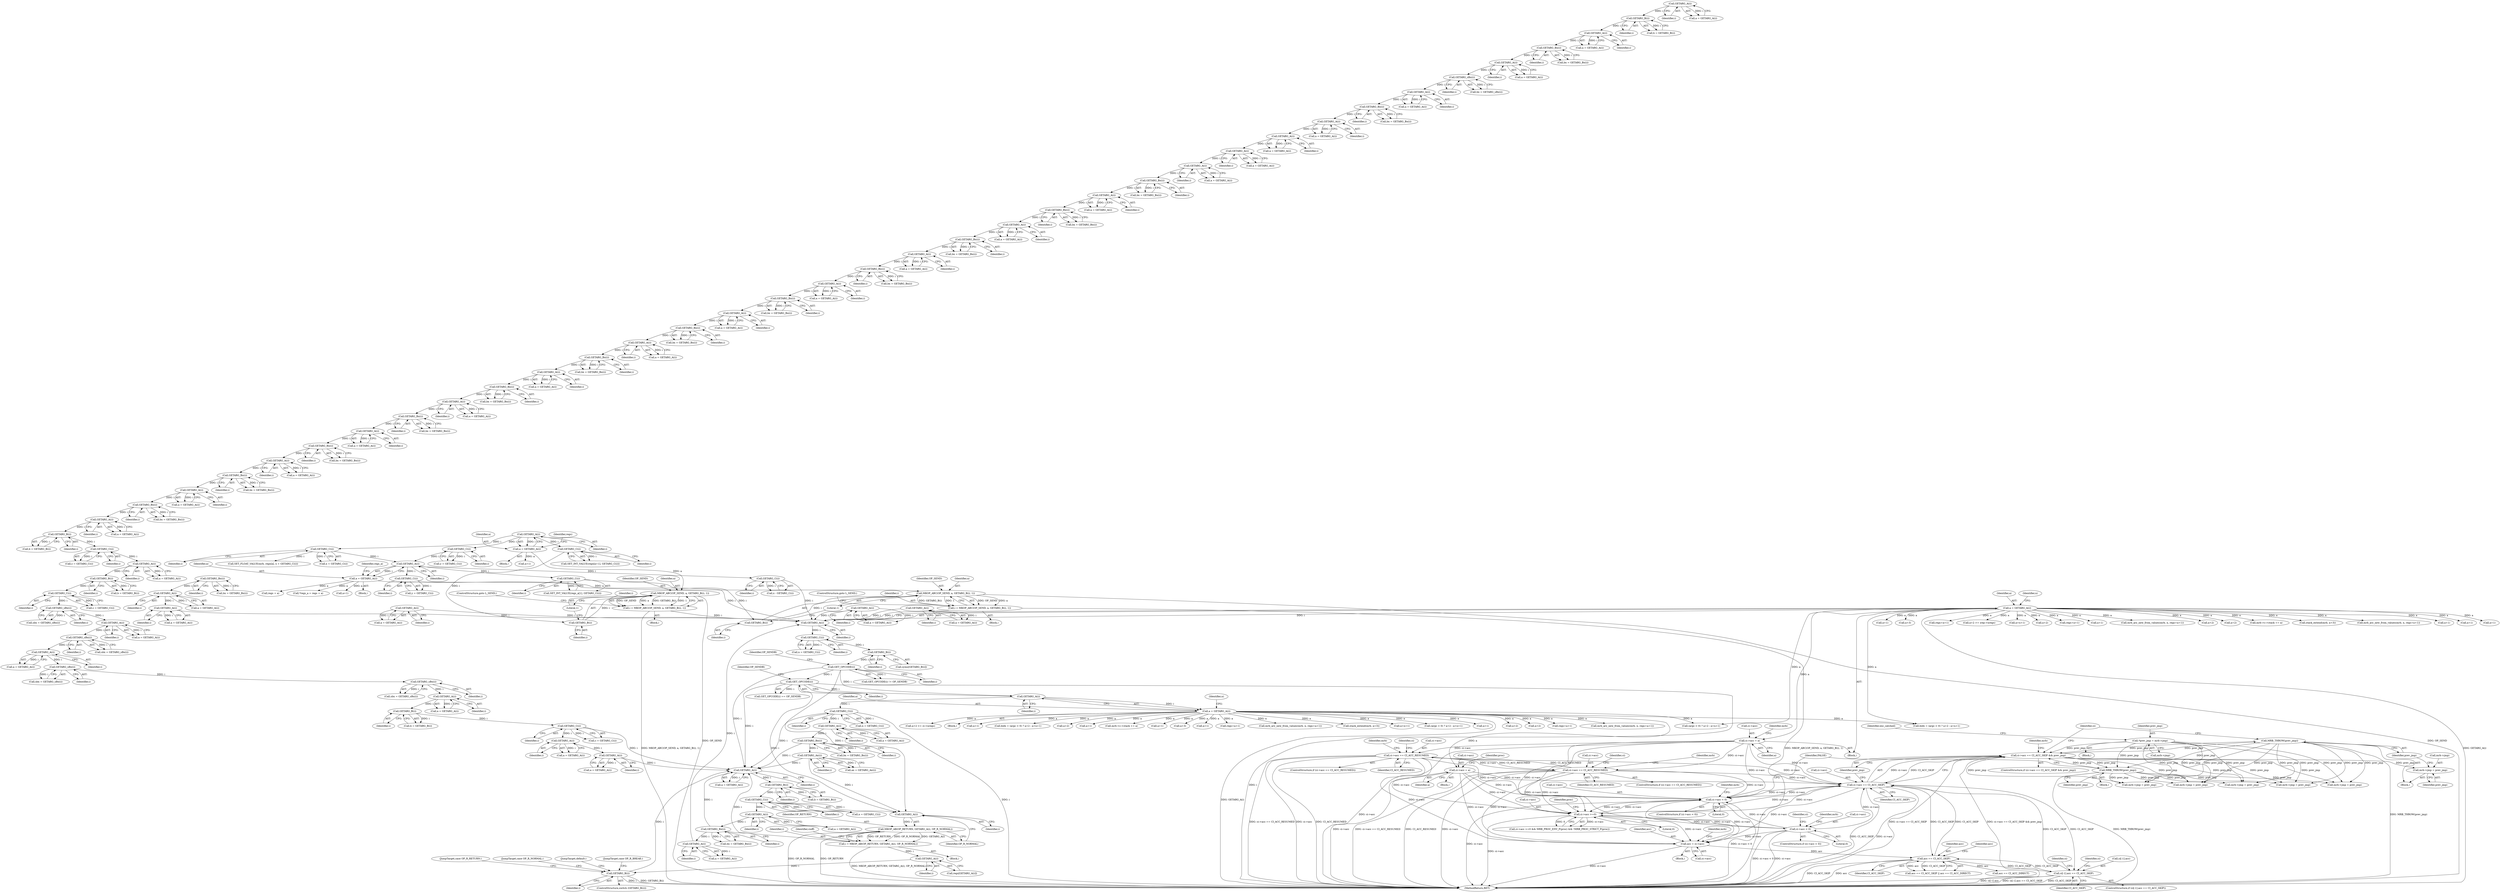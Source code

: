 digraph "0_mruby_1905091634a6a2925c911484434448e568330626@pointer" {
"1003674" [label="(Call,mrb->jmp = prev_jmp)"];
"1003666" [label="(Call,ci->acc == CI_ACC_SKIP && prev_jmp)"];
"1003667" [label="(Call,ci->acc == CI_ACC_SKIP)"];
"1004205" [label="(Call,ci->acc < 0)"];
"1001845" [label="(Call,ci->acc == CI_ACC_RESUMED)"];
"1001727" [label="(Call,ci->acc = a)"];
"1001449" [label="(Call,a = GETARG_A(i))"];
"1001451" [label="(Call,GETARG_A(i))"];
"1001438" [label="(Call,GETARG_A(i))"];
"1001225" [label="(Call,GETARG_A(i))"];
"1001117" [label="(Call,GETARG_Bx(i))"];
"1005565" [label="(Call,GETARG_C(i))"];
"1005539" [label="(Call,GETARG_A(i))"];
"1005513" [label="(Call,GETARG_C(i))"];
"1005448" [label="(Call,GETARG_A(i))"];
"1005468" [label="(Call,GETARG_C(i))"];
"1005620" [label="(Call,i = MKOP_ABC(OP_SEND, a, GETARG_B(i), 1))"];
"1005622" [label="(Call,MKOP_ABC(OP_SEND, a, GETARG_B(i), 1))"];
"1005537" [label="(Call,a = GETARG_A(i))"];
"1005625" [label="(Call,GETARG_B(i))"];
"1005618" [label="(Call,GETARG_C(i))"];
"1005357" [label="(Call,GETARG_A(i))"];
"1005525" [label="(Call,i = MKOP_ABC(OP_SEND, a, GETARG_B(i), 1))"];
"1005527" [label="(Call,MKOP_ABC(OP_SEND, a, GETARG_B(i), 1))"];
"1005446" [label="(Call,a = GETARG_A(i))"];
"1005530" [label="(Call,GETARG_B(i))"];
"1005523" [label="(Call,GETARG_C(i))"];
"1005610" [label="(Call,GETARG_C(i))"];
"1005065" [label="(Call,GETARG_A(i))"];
"1004897" [label="(Call,GETARG_A(i))"];
"1004774" [label="(Call,GETARG_Bx(i))"];
"1004769" [label="(Call,GETARG_A(i))"];
"1004510" [label="(Call,GETARG_C(i))"];
"1004505" [label="(Call,GETARG_B(i))"];
"1004500" [label="(Call,GETARG_A(i))"];
"1002797" [label="(Call,GETARG_Bx(i))"];
"1002792" [label="(Call,GETARG_A(i))"];
"1002253" [label="(Call,GETARG_C(i))"];
"1002248" [label="(Call,GETARG_A(i))"];
"1001515" [label="(Call,GET_OPCODE(i))"];
"1001500" [label="(Call,GETARG_B(i))"];
"1001456" [label="(Call,GETARG_C(i))"];
"1001801" [label="(Call,GET_OPCODE(i))"];
"1003041" [label="(Call,GETARG_Ax(i))"];
"1003500" [label="(Call,i = MKOP_AB(OP_RETURN, GETARG_A(i), OP_R_NORMAL))"];
"1003502" [label="(Call,MKOP_AB(OP_RETURN, GETARG_A(i), OP_R_NORMAL))"];
"1003504" [label="(Call,GETARG_A(i))"];
"1000999" [label="(Call,GETARG_C(i))"];
"1000994" [label="(Call,GETARG_B(i))"];
"1000989" [label="(Call,GETARG_A(i))"];
"1000903" [label="(Call,GETARG_sBx(i))"];
"1000885" [label="(Call,GETARG_sBx(i))"];
"1000880" [label="(Call,GETARG_A(i))"];
"1000863" [label="(Call,GETARG_sBx(i))"];
"1000858" [label="(Call,GETARG_A(i))"];
"1000848" [label="(Call,GETARG_sBx(i))"];
"1000807" [label="(Call,GETARG_C(i))"];
"1000802" [label="(Call,GETARG_B(i))"];
"1000797" [label="(Call,GETARG_A(i))"];
"1000756" [label="(Call,GETARG_C(i))"];
"1000751" [label="(Call,GETARG_B(i))"];
"1000746" [label="(Call,GETARG_A(i))"];
"1000726" [label="(Call,GETARG_Bx(i))"];
"1000721" [label="(Call,GETARG_A(i))"];
"1000694" [label="(Call,GETARG_Bx(i))"];
"1000689" [label="(Call,GETARG_A(i))"];
"1000673" [label="(Call,GETARG_Bx(i))"];
"1000668" [label="(Call,GETARG_A(i))"];
"1000640" [label="(Call,GETARG_Bx(i))"];
"1000635" [label="(Call,GETARG_A(i))"];
"1000619" [label="(Call,GETARG_Bx(i))"];
"1000614" [label="(Call,GETARG_A(i))"];
"1000589" [label="(Call,GETARG_Bx(i))"];
"1000584" [label="(Call,GETARG_A(i))"];
"1000569" [label="(Call,GETARG_Bx(i))"];
"1000564" [label="(Call,GETARG_A(i))"];
"1000544" [label="(Call,GETARG_Bx(i))"];
"1000539" [label="(Call,GETARG_A(i))"];
"1000526" [label="(Call,GETARG_Bx(i))"];
"1000521" [label="(Call,GETARG_A(i))"];
"1000503" [label="(Call,GETARG_Bx(i))"];
"1000498" [label="(Call,GETARG_A(i))"];
"1000483" [label="(Call,GETARG_Bx(i))"];
"1000478" [label="(Call,GETARG_A(i))"];
"1000458" [label="(Call,GETARG_Bx(i))"];
"1000453" [label="(Call,GETARG_A(i))"];
"1000442" [label="(Call,GETARG_A(i))"];
"1000431" [label="(Call,GETARG_A(i))"];
"1000417" [label="(Call,GETARG_A(i))"];
"1000403" [label="(Call,GETARG_Bx(i))"];
"1000398" [label="(Call,GETARG_A(i))"];
"1000386" [label="(Call,GETARG_sBx(i))"];
"1000381" [label="(Call,GETARG_A(i))"];
"1000353" [label="(Call,GETARG_Bx(i))"];
"1000348" [label="(Call,GETARG_A(i))"];
"1000334" [label="(Call,GETARG_B(i))"];
"1000329" [label="(Call,GETARG_A(i))"];
"1001105" [label="(Call,GETARG_A(i))"];
"1001089" [label="(Call,GETARG_A(i))"];
"1003888" [label="(Call,GETARG_B(i))"];
"1003882" [label="(Call,GETARG_A(i))"];
"1005211" [label="(Call,GETARG_A(i))"];
"1002652" [label="(Call,ci->acc == CI_ACC_RESUMED)"];
"1003957" [label="(Call,ci->acc < 0)"];
"1003894" [label="(Call,ci->acc >=0)"];
"1002729" [label="(Call,ci->acc = a)"];
"1002246" [label="(Call,a = GETARG_A(i))"];
"1004423" [label="(Call,acc == CI_ACC_SKIP)"];
"1004405" [label="(Call,acc = ci->acc)"];
"1004305" [label="(Call,ci[-1].acc == CI_ACC_SKIP)"];
"1004236" [label="(Call,MRB_THROW(prev_jmp))"];
"1003679" [label="(Call,MRB_THROW(prev_jmp))"];
"1000263" [label="(Call,*prev_jmp = mrb->jmp)"];
"1003671" [label="(Identifier,CI_ACC_SKIP)"];
"1005611" [label="(Identifier,i)"];
"1000443" [label="(Identifier,i)"];
"1003895" [label="(Call,ci->acc)"];
"1000458" [label="(Call,GETARG_Bx(i))"];
"1000386" [label="(Call,GETARG_sBx(i))"];
"1002275" [label="(Call,a+n+1)"];
"1000754" [label="(Call,c = GETARG_C(i))"];
"1000335" [label="(Identifier,i)"];
"1004407" [label="(Call,ci->acc)"];
"1000442" [label="(Call,GETARG_A(i))"];
"1000997" [label="(Call,c = GETARG_C(i))"];
"1000690" [label="(Identifier,i)"];
"1005538" [label="(Identifier,a)"];
"1002268" [label="(Call,(argc < 0) ? a+2 : a+n+1)"];
"1004774" [label="(Call,GETARG_Bx(i))"];
"1005446" [label="(Call,a = GETARG_A(i))"];
"1003667" [label="(Call,ci->acc == CI_ACC_SKIP)"];
"1004237" [label="(Identifier,prev_jmp)"];
"1000456" [label="(Call,bx = GETARG_Bx(i))"];
"1000880" [label="(Call,GETARG_A(i))"];
"1003889" [label="(Identifier,i)"];
"1005209" [label="(Call,a = GETARG_A(i))"];
"1003957" [label="(Call,ci->acc < 0)"];
"1001844" [label="(ControlStructure,if (ci->acc == CI_ACC_RESUMED))"];
"1005535" [label="(Block,)"];
"1000526" [label="(Call,GETARG_Bx(i))"];
"1002797" [label="(Call,GETARG_Bx(i))"];
"1004206" [label="(Call,ci->acc)"];
"1000429" [label="(Call,a = GETARG_A(i))"];
"1005565" [label="(Call,GETARG_C(i))"];
"1002651" [label="(ControlStructure,if (ci->acc == CI_ACC_RESUMED))"];
"1005533" [label="(ControlStructure,goto L_SEND;)"];
"1005619" [label="(Identifier,i)"];
"1005625" [label="(Call,GETARG_B(i))"];
"1000387" [label="(Identifier,i)"];
"1001731" [label="(Identifier,a)"];
"1001846" [label="(Call,ci->acc)"];
"1004304" [label="(ControlStructure,if (ci[-1].acc == CI_ACC_SKIP))"];
"1000886" [label="(Identifier,i)"];
"1001438" [label="(Call,GETARG_A(i))"];
"1005543" [label="(Identifier,regs_a)"];
"1000635" [label="(Call,GETARG_A(i))"];
"1000396" [label="(Call,a = GETARG_A(i))"];
"1000334" [label="(Call,GETARG_B(i))"];
"1005624" [label="(Identifier,a)"];
"1002653" [label="(Call,ci->acc)"];
"1001223" [label="(Call,a = GETARG_A(i))"];
"1000459" [label="(Identifier,i)"];
"1005211" [label="(Call,GETARG_A(i))"];
"1005532" [label="(Literal,1)"];
"1004305" [label="(Call,ci[-1].acc == CI_ACC_SKIP)"];
"1005537" [label="(Call,a = GETARG_A(i))"];
"1000636" [label="(Identifier,i)"];
"1003956" [label="(ControlStructure,if (ci->acc < 0))"];
"1001727" [label="(Call,ci->acc = a)"];
"1000746" [label="(Call,GETARG_A(i))"];
"1000695" [label="(Identifier,i)"];
"1005552" [label="(Block,)"];
"1001439" [label="(Identifier,i)"];
"1000687" [label="(Call,a = GETARG_A(i))"];
"1005520" [label="(Call,a+1)"];
"1000666" [label="(Call,a = GETARG_A(i))"];
"1000808" [label="(Identifier,i)"];
"1001501" [label="(Identifier,i)"];
"1001478" [label="(Call,a+n+1)"];
"1001454" [label="(Call,n = GETARG_C(i))"];
"1000346" [label="(Call,a = GETARG_A(i))"];
"1004501" [label="(Identifier,i)"];
"1003506" [label="(Identifier,OP_R_NORMAL)"];
"1000617" [label="(Call,bx = GETARG_Bx(i))"];
"1005530" [label="(Call,GETARG_B(i))"];
"1005528" [label="(Identifier,OP_SEND)"];
"1004897" [label="(Call,GETARG_A(i))"];
"1000798" [label="(Identifier,i)"];
"1005618" [label="(Call,GETARG_C(i))"];
"1004231" [label="(Call,mrb->jmp = prev_jmp)"];
"1003501" [label="(Identifier,i)"];
"1001089" [label="(Call,GETARG_A(i))"];
"1005527" [label="(Call,MKOP_ABC(OP_SEND, a, GETARG_B(i), 1))"];
"1000454" [label="(Identifier,i)"];
"1001469" [label="(Call,bidx = (argc < 0) ? a+2 : a+n+1)"];
"1000863" [label="(Call,GETARG_sBx(i))"];
"1004425" [label="(Identifier,CI_ACC_SKIP)"];
"1002540" [label="(Call,a+1)"];
"1003041" [label="(Call,GETARG_Ax(i))"];
"1004772" [label="(Call,bx = GETARG_Bx(i))"];
"1000354" [label="(Identifier,i)"];
"1003673" [label="(Block,)"];
"1004500" [label="(Call,GETARG_A(i))"];
"1001475" [label="(Call,a+2)"];
"1003668" [label="(Call,ci->acc)"];
"1000501" [label="(Call,bx = GETARG_Bx(i))"];
"1000674" [label="(Identifier,i)"];
"1000749" [label="(Call,b = GETARG_B(i))"];
"1003511" [label="(Identifier,cioff)"];
"1001851" [label="(Call,mrb->jmp = prev_jmp)"];
"1003893" [label="(Call,ci->acc >=0 && MRB_PROC_ENV_P(proc) && !MRB_PROC_STRICT_P(proc))"];
"1005531" [label="(Identifier,i)"];
"1004506" [label="(Identifier,i)"];
"1004767" [label="(Call,a = GETARG_A(i))"];
"1005453" [label="(Identifier,regs)"];
"1005063" [label="(Call,a = GETARG_A(i))"];
"1000353" [label="(Call,GETARG_Bx(i))"];
"1005544" [label="(Call,regs + a)"];
"1004312" [label="(Identifier,CI_ACC_SKIP)"];
"1000797" [label="(Call,GETARG_A(i))"];
"1001225" [label="(Call,GETARG_A(i))"];
"1003901" [label="(Identifier,proc)"];
"1001103" [label="(Call,a = GETARG_A(i))"];
"1001853" [label="(Identifier,mrb)"];
"1005529" [label="(Identifier,a)"];
"1001517" [label="(Identifier,OP_SENDB)"];
"1000727" [label="(Identifier,i)"];
"1000757" [label="(Identifier,i)"];
"1000484" [label="(Identifier,i)"];
"1000567" [label="(Call,bx = GETARG_Bx(i))"];
"1005626" [label="(Identifier,i)"];
"1004079" [label="(JumpTarget,case OP_R_BREAK:)"];
"1005212" [label="(Identifier,i)"];
"1000272" [label="(Identifier,exc_catched)"];
"1000805" [label="(Call,c = GETARG_C(i))"];
"1005514" [label="(Identifier,i)"];
"1001450" [label="(Identifier,a)"];
"1003968" [label="(Identifier,ci)"];
"1000747" [label="(Identifier,i)"];
"1000519" [label="(Call,a = GETARG_A(i))"];
"1004398" [label="(Call,mrb->jmp = prev_jmp)"];
"1001226" [label="(Identifier,i)"];
"1001514" [label="(Call,GET_OPCODE(i) != OP_SENDB)"];
"1000612" [label="(Call,a = GETARG_A(i))"];
"1000404" [label="(Identifier,i)"];
"1002249" [label="(Identifier,i)"];
"1000322" [label="(Block,)"];
"1005542" [label="(Call,*regs_a = regs + a)"];
"1005447" [label="(Identifier,a)"];
"1000570" [label="(Identifier,i)"];
"1000330" [label="(Identifier,i)"];
"1000496" [label="(Call,a = GETARG_A(i))"];
"1001623" [label="(Call,regs+a+1)"];
"1001802" [label="(Identifier,i)"];
"1000542" [label="(Call,bx = GETARG_Bx(i))"];
"1002528" [label="(Call,a+2)"];
"1001106" [label="(Identifier,i)"];
"1001684" [label="(Call,a+1)"];
"1000537" [label="(Call,a = GETARG_A(i))"];
"1001849" [label="(Identifier,CI_ACC_RESUMED)"];
"1002499" [label="(Call,a+2)"];
"1000415" [label="(Call,a = GETARG_A(i))"];
"1000384" [label="(Call,bx = GETARG_sBx(i))"];
"1000235" [label="(Block,)"];
"1000904" [label="(Identifier,i)"];
"1000883" [label="(Call,sbx = GETARG_sBx(i))"];
"1002520" [label="(Call,regs+a+1)"];
"1000451" [label="(Call,a = GETARG_A(i))"];
"1002254" [label="(Identifier,i)"];
"1003672" [label="(Identifier,prev_jmp)"];
"1003504" [label="(Call,GETARG_A(i))"];
"1001516" [label="(Identifier,i)"];
"1005525" [label="(Call,i = MKOP_ABC(OP_SEND, a, GETARG_B(i), 1))"];
"1000440" [label="(Call,a = GETARG_A(i))"];
"1004424" [label="(Identifier,acc)"];
"1000995" [label="(Identifier,i)"];
"1000864" [label="(Identifier,i)"];
"1000856" [label="(Call,a = GETARG_A(i))"];
"1000719" [label="(Call,a = GETARG_A(i))"];
"1000499" [label="(Identifier,i)"];
"1000641" [label="(Identifier,i)"];
"1003503" [label="(Identifier,OP_RETURN)"];
"1004503" [label="(Call,b = GETARG_B(i))"];
"1000569" [label="(Call,GETARG_Bx(i))"];
"1002517" [label="(Call,mrb_ary_new_from_values(mrb, n, regs+a+1))"];
"1003665" [label="(ControlStructure,if (ci->acc == CI_ACC_SKIP && prev_jmp))"];
"1000587" [label="(Call,bx = GETARG_Bx(i))"];
"1000614" [label="(Call,GETARG_A(i))"];
"1000351" [label="(Call,bx = GETARG_Bx(i))"];
"1004775" [label="(Identifier,i)"];
"1000989" [label="(Call,GETARG_A(i))"];
"1000401" [label="(Call,bx = GETARG_Bx(i))"];
"1002498" [label="(Call,a+2 >= ci->nregs)"];
"1000562" [label="(Call,a = GETARG_A(i))"];
"1003882" [label="(Call,GETARG_A(i))"];
"1002728" [label="(Block,)"];
"1001000" [label="(Identifier,i)"];
"1004770" [label="(Identifier,i)"];
"1001661" [label="(Call,mrb_ary_new_from_values(mrb, n, regs+a+1))"];
"1001643" [label="(Call,a+2)"];
"1000589" [label="(Call,GETARG_Bx(i))"];
"1002248" [label="(Call,GETARG_A(i))"];
"1000584" [label="(Call,GETARG_A(i))"];
"1000724" [label="(Call,bx = GETARG_Bx(i))"];
"1001117" [label="(Call,GETARG_Bx(i))"];
"1000861" [label="(Call,sbx = GETARG_sBx(i))"];
"1000807" [label="(Call,GETARG_C(i))"];
"1003883" [label="(Identifier,i)"];
"1002244" [label="(Block,)"];
"1002514" [label="(Call,a+1)"];
"1002266" [label="(Call,bidx = (argc < 0) ? a+2 : a+n+1)"];
"1005506" [label="(Call,SET_FLOAT_VALUE(mrb, regs[a], x + GETARG_C(i)))"];
"1001672" [label="(Call,a+2)"];
"1001801" [label="(Call,GET_OPCODE(i))"];
"1001452" [label="(Identifier,i)"];
"1004505" [label="(Call,GETARG_B(i))"];
"1001803" [label="(Identifier,OP_SENDB)"];
"1001732" [label="(Call,mrb->c->stack += a)"];
"1004239" [label="(Identifier,FALSE)"];
"1002272" [label="(Call,a+2)"];
"1000504" [label="(Identifier,i)"];
"1003678" [label="(Identifier,prev_jmp)"];
"1000398" [label="(Call,GETARG_A(i))"];
"1001650" [label="(Call,stack_extend(mrb, a+3))"];
"1000481" [label="(Call,bx = GETARG_Bx(i))"];
"1005539" [label="(Call,GETARG_A(i))"];
"1005468" [label="(Call,GETARG_C(i))"];
"1000403" [label="(Call,GETARG_Bx(i))"];
"1000527" [label="(Identifier,i)"];
"1004205" [label="(Call,ci->acc < 0)"];
"1001105" [label="(Call,GETARG_A(i))"];
"1002729" [label="(Call,ci->acc = a)"];
"1002798" [label="(Identifier,i)"];
"1000668" [label="(Call,GETARG_A(i))"];
"1000544" [label="(Call,GETARG_Bx(i))"];
"1005466" [label="(Call,y = GETARG_C(i))"];
"1001451" [label="(Call,GETARG_A(i))"];
"1004413" [label="(Identifier,mrb)"];
"1001457" [label="(Identifier,i)"];
"1003682" [label="(Identifier,ci)"];
"1002478" [label="(Call,a+1)"];
"1000432" [label="(Identifier,i)"];
"1000994" [label="(Call,GETARG_B(i))"];
"1000332" [label="(Call,b = GETARG_B(i))"];
"1000849" [label="(Identifier,i)"];
"1004427" [label="(Identifier,acc)"];
"1004423" [label="(Call,acc == CI_ACC_SKIP)"];
"1004316" [label="(Identifier,ci)"];
"1004405" [label="(Call,acc = ci->acc)"];
"1001455" [label="(Identifier,n)"];
"1000901" [label="(Call,sbx = GETARG_sBx(i))"];
"1003505" [label="(Identifier,i)"];
"1005608" [label="(Call,x - GETARG_C(i))"];
"1005448" [label="(Call,GETARG_A(i))"];
"1000751" [label="(Call,GETARG_B(i))"];
"1005355" [label="(Call,a = GETARG_A(i))"];
"1002792" [label="(Call,GETARG_A(i))"];
"1000752" [label="(Identifier,i)"];
"1000878" [label="(Call,a = GETARG_A(i))"];
"1000329" [label="(Call,GETARG_A(i))"];
"1001800" [label="(Call,GET_OPCODE(i) == OP_SENDB)"];
"1004498" [label="(Call,a = GETARG_A(i))"];
"1004236" [label="(Call,MRB_THROW(prev_jmp))"];
"1000859" [label="(Identifier,i)"];
"1000565" [label="(Identifier,i)"];
"1000726" [label="(Call,GETARG_Bx(i))"];
"1005640" [label="(Call,a+1)"];
"1005540" [label="(Identifier,i)"];
"1005628" [label="(ControlStructure,goto L_SEND;)"];
"1001865" [label="(Identifier,ci)"];
"1005563" [label="(Call,y = GETARG_C(i))"];
"1000382" [label="(Identifier,i)"];
"1000846" [label="(Call,sbx = GETARG_sBx(i))"];
"1004210" [label="(Block,)"];
"1000903" [label="(Call,GETARG_sBx(i))"];
"1000379" [label="(Call,a = GETARG_A(i))"];
"1000263" [label="(Call,*prev_jmp = mrb->jmp)"];
"1004508" [label="(Call,n = GETARG_C(i))"];
"1003894" [label="(Call,ci->acc >=0)"];
"1003674" [label="(Call,mrb->jmp = prev_jmp)"];
"1004204" [label="(ControlStructure,if (ci->acc < 0))"];
"1000476" [label="(Call,a = GETARG_A(i))"];
"1000585" [label="(Identifier,i)"];
"1002582" [label="(Call,mrb->c->stack += a)"];
"1003887" [label="(ControlStructure,switch (GETARG_B(i)))"];
"1001447" [label="(Block,)"];
"1001498" [label="(Call,syms[GETARG_B(i)])"];
"1005623" [label="(Identifier,OP_SEND)"];
"1004898" [label="(Identifier,i)"];
"1002672" [label="(Identifier,ci)"];
"1000521" [label="(Call,GETARG_A(i))"];
"1002470" [label="(Call,a+1)"];
"1002252" [label="(Identifier,n)"];
"1005666" [label="(MethodReturn,RET)"];
"1002508" [label="(Call,a+3)"];
"1000478" [label="(Call,GETARG_A(i))"];
"1000431" [label="(Call,GETARG_A(i))"];
"1002253" [label="(Call,GETARG_C(i))"];
"1000479" [label="(Identifier,i)"];
"1000349" [label="(Identifier,i)"];
"1003680" [label="(Identifier,prev_jmp)"];
"1000545" [label="(Identifier,i)"];
"1001115" [label="(Call,bx = GETARG_Bx(i))"];
"1002522" [label="(Call,a+1)"];
"1004510" [label="(Call,GETARG_C(i))"];
"1003502" [label="(Call,MKOP_AB(OP_RETURN, GETARG_A(i), OP_R_NORMAL))"];
"1005523" [label="(Call,GETARG_C(i))"];
"1002251" [label="(Call,n = GETARG_C(i))"];
"1001090" [label="(Identifier,i)"];
"1005511" [label="(Call,x + GETARG_C(i))"];
"1003888" [label="(Call,GETARG_B(i))"];
"1003042" [label="(Identifier,i)"];
"1000800" [label="(Call,b = GETARG_B(i))"];
"1001500" [label="(Call,GETARG_B(i))"];
"1002735" [label="(Identifier,proc)"];
"1005449" [label="(Identifier,i)"];
"1000640" [label="(Call,GETARG_Bx(i))"];
"1000453" [label="(Call,GETARG_A(i))"];
"1001449" [label="(Call,a = GETARG_A(i))"];
"1002476" [label="(Call,regs+a+1)"];
"1000802" [label="(Call,GETARG_B(i))"];
"1005357" [label="(Call,GETARG_A(i))"];
"1002473" [label="(Call,mrb_ary_new_from_values(mrb, n, regs+a+1))"];
"1000673" [label="(Call,GETARG_Bx(i))"];
"1003891" [label="(JumpTarget,case OP_R_RETURN:)"];
"1004422" [label="(Call,acc == CI_ACC_SKIP || acc == CI_ACC_DIRECT)"];
"1005517" [label="(Call,SET_INT_VALUE(regs[a+1], GETARG_C(i)))"];
"1000694" [label="(Call,GETARG_Bx(i))"];
"1003039" [label="(Call,ax = GETARG_Ax(i))"];
"1001620" [label="(Call,mrb_ary_new_from_values(mrb, n, regs+a+1))"];
"1004511" [label="(Identifier,i)"];
"1000858" [label="(Call,GETARG_A(i))"];
"1000722" [label="(Identifier,i)"];
"1005066" [label="(Identifier,i)"];
"1000744" [label="(Call,a = GETARG_A(i))"];
"1000881" [label="(Identifier,i)"];
"1000264" [label="(Identifier,prev_jmp)"];
"1000399" [label="(Identifier,i)"];
"1000848" [label="(Call,GETARG_sBx(i))"];
"1000503" [label="(Call,GETARG_Bx(i))"];
"1000417" [label="(Call,GETARG_A(i))"];
"1000689" [label="(Call,GETARG_A(i))"];
"1000615" [label="(Identifier,i)"];
"1003898" [label="(Literal,0)"];
"1000498" [label="(Call,GETARG_A(i))"];
"1001666" [label="(Call,a+1)"];
"1002790" [label="(Call,a = GETARG_A(i))"];
"1001456" [label="(Call,GETARG_C(i))"];
"1002793" [label="(Identifier,i)"];
"1002733" [label="(Identifier,a)"];
"1003679" [label="(Call,MRB_THROW(prev_jmp))"];
"1005524" [label="(Identifier,i)"];
"1001728" [label="(Call,ci->acc)"];
"1003964" [label="(Identifier,mrb)"];
"1002246" [label="(Call,a = GETARG_A(i))"];
"1004769" [label="(Call,GETARG_A(i))"];
"1003675" [label="(Call,mrb->jmp)"];
"1001735" [label="(Identifier,mrb)"];
"1000564" [label="(Call,GETARG_A(i))"];
"1000669" [label="(Identifier,i)"];
"1004327" [label="(Identifier,ci)"];
"1000756" [label="(Call,GETARG_C(i))"];
"1003666" [label="(Call,ci->acc == CI_ACC_SKIP && prev_jmp)"];
"1000265" [label="(Call,mrb->jmp)"];
"1000671" [label="(Call,bx = GETARG_Bx(i))"];
"1000524" [label="(Call,bx = GETARG_Bx(i))"];
"1000885" [label="(Call,GETARG_sBx(i))"];
"1003958" [label="(Call,ci->acc)"];
"1000381" [label="(Call,GETARG_A(i))"];
"1005444" [label="(Block,)"];
"1001515" [label="(Call,GET_OPCODE(i))"];
"1000999" [label="(Call,GETARG_C(i))"];
"1000418" [label="(Identifier,i)"];
"1000327" [label="(Call,a = GETARG_A(i))"];
"1002652" [label="(Call,ci->acc == CI_ACC_RESUMED)"];
"1001658" [label="(Call,a+1)"];
"1003500" [label="(Call,i = MKOP_AB(OP_RETURN, GETARG_A(i), OP_R_NORMAL))"];
"1004895" [label="(Call,a = GETARG_A(i))"];
"1000692" [label="(Call,bx = GETARG_Bx(i))"];
"1000721" [label="(Call,GETARG_A(i))"];
"1004433" [label="(Call,mrb->jmp = prev_jmp)"];
"1004209" [label="(Literal,0)"];
"1005065" [label="(Call,GETARG_A(i))"];
"1003676" [label="(Identifier,mrb)"];
"1002247" [label="(Identifier,a)"];
"1002795" [label="(Call,bx = GETARG_Bx(i))"];
"1000582" [label="(Call,a = GETARG_A(i))"];
"1005620" [label="(Call,i = MKOP_ABC(OP_SEND, a, GETARG_B(i), 1))"];
"1000540" [label="(Identifier,i)"];
"1001471" [label="(Call,(argc < 0) ? a+2 : a+n+1)"];
"1005469" [label="(Identifier,i)"];
"1001625" [label="(Call,a+1)"];
"1000803" [label="(Identifier,i)"];
"1000795" [label="(Call,a = GETARG_A(i))"];
"1003979" [label="(JumpTarget,case OP_R_NORMAL:)"];
"1001617" [label="(Call,a+1)"];
"1005566" [label="(Identifier,i)"];
"1004406" [label="(Identifier,acc)"];
"1004339" [label="(JumpTarget,default:)"];
"1004426" [label="(Call,acc == CI_ACC_DIRECT)"];
"1000638" [label="(Call,bx = GETARG_Bx(i))"];
"1005627" [label="(Literal,1)"];
"1003867" [label="(Block,)"];
"1000620" [label="(Identifier,i)"];
"1000987" [label="(Call,a = GETARG_A(i))"];
"1005526" [label="(Identifier,i)"];
"1000619" [label="(Call,GETARG_Bx(i))"];
"1003961" [label="(Literal,0)"];
"1000522" [label="(Identifier,i)"];
"1000483" [label="(Call,GETARG_Bx(i))"];
"1003880" [label="(Call,regs[GETARG_A(i)])"];
"1001845" [label="(Call,ci->acc == CI_ACC_RESUMED)"];
"1005622" [label="(Call,MKOP_ABC(OP_SEND, a, GETARG_B(i), 1))"];
"1000539" [label="(Call,GETARG_A(i))"];
"1005455" [label="(Block,)"];
"1000990" [label="(Identifier,i)"];
"1000633" [label="(Call,a = GETARG_A(i))"];
"1002506" [label="(Call,stack_extend(mrb, a+3))"];
"1001652" [label="(Call,a+3)"];
"1000590" [label="(Identifier,i)"];
"1005513" [label="(Call,GETARG_C(i))"];
"1000992" [label="(Call,b = GETARG_B(i))"];
"1002656" [label="(Identifier,CI_ACC_RESUMED)"];
"1001087" [label="(Call,a = GETARG_A(i))"];
"1005610" [label="(Call,GETARG_C(i))"];
"1001664" [label="(Call,regs+a+1)"];
"1000348" [label="(Call,GETARG_A(i))"];
"1004212" [label="(Identifier,mrb)"];
"1001642" [label="(Call,a+2 >= irep->nregs)"];
"1005614" [label="(Call,SET_INT_VALUE(regs_a[1], GETARG_C(i)))"];
"1005358" [label="(Identifier,i)"];
"1002658" [label="(Call,mrb->jmp = prev_jmp)"];
"1001436" [label="(Call,a = GETARG_A(i))"];
"1004306" [label="(Call,ci[-1].acc)"];
"1002730" [label="(Call,ci->acc)"];
"1001118" [label="(Identifier,i)"];
"1002660" [label="(Identifier,mrb)"];
"1005621" [label="(Identifier,i)"];
"1003674" -> "1003673"  [label="AST: "];
"1003674" -> "1003678"  [label="CFG: "];
"1003675" -> "1003674"  [label="AST: "];
"1003678" -> "1003674"  [label="AST: "];
"1003680" -> "1003674"  [label="CFG: "];
"1003666" -> "1003674"  [label="DDG: prev_jmp"];
"1003666" -> "1003665"  [label="AST: "];
"1003666" -> "1003667"  [label="CFG: "];
"1003666" -> "1003672"  [label="CFG: "];
"1003667" -> "1003666"  [label="AST: "];
"1003672" -> "1003666"  [label="AST: "];
"1003676" -> "1003666"  [label="CFG: "];
"1003682" -> "1003666"  [label="CFG: "];
"1003666" -> "1005666"  [label="DDG: ci->acc == CI_ACC_SKIP"];
"1003666" -> "1005666"  [label="DDG: ci->acc == CI_ACC_SKIP && prev_jmp"];
"1003666" -> "1001851"  [label="DDG: prev_jmp"];
"1003666" -> "1002658"  [label="DDG: prev_jmp"];
"1003667" -> "1003666"  [label="DDG: ci->acc"];
"1003667" -> "1003666"  [label="DDG: CI_ACC_SKIP"];
"1004236" -> "1003666"  [label="DDG: prev_jmp"];
"1003679" -> "1003666"  [label="DDG: prev_jmp"];
"1000263" -> "1003666"  [label="DDG: prev_jmp"];
"1003666" -> "1003679"  [label="DDG: prev_jmp"];
"1003666" -> "1004231"  [label="DDG: prev_jmp"];
"1003666" -> "1004236"  [label="DDG: prev_jmp"];
"1003666" -> "1004398"  [label="DDG: prev_jmp"];
"1003666" -> "1004433"  [label="DDG: prev_jmp"];
"1003667" -> "1003671"  [label="CFG: "];
"1003668" -> "1003667"  [label="AST: "];
"1003671" -> "1003667"  [label="AST: "];
"1003672" -> "1003667"  [label="CFG: "];
"1003667" -> "1005666"  [label="DDG: CI_ACC_SKIP"];
"1003667" -> "1005666"  [label="DDG: ci->acc"];
"1004205" -> "1003667"  [label="DDG: ci->acc"];
"1001845" -> "1003667"  [label="DDG: ci->acc"];
"1003957" -> "1003667"  [label="DDG: ci->acc"];
"1002729" -> "1003667"  [label="DDG: ci->acc"];
"1002652" -> "1003667"  [label="DDG: ci->acc"];
"1001727" -> "1003667"  [label="DDG: ci->acc"];
"1003894" -> "1003667"  [label="DDG: ci->acc"];
"1004423" -> "1003667"  [label="DDG: CI_ACC_SKIP"];
"1004305" -> "1003667"  [label="DDG: CI_ACC_SKIP"];
"1003667" -> "1003894"  [label="DDG: ci->acc"];
"1003667" -> "1004205"  [label="DDG: ci->acc"];
"1003667" -> "1004305"  [label="DDG: CI_ACC_SKIP"];
"1003667" -> "1004405"  [label="DDG: ci->acc"];
"1003667" -> "1004423"  [label="DDG: CI_ACC_SKIP"];
"1004205" -> "1004204"  [label="AST: "];
"1004205" -> "1004209"  [label="CFG: "];
"1004206" -> "1004205"  [label="AST: "];
"1004209" -> "1004205"  [label="AST: "];
"1004212" -> "1004205"  [label="CFG: "];
"1004239" -> "1004205"  [label="CFG: "];
"1004205" -> "1005666"  [label="DDG: ci->acc"];
"1004205" -> "1005666"  [label="DDG: ci->acc < 0"];
"1004205" -> "1003894"  [label="DDG: ci->acc"];
"1001845" -> "1004205"  [label="DDG: ci->acc"];
"1003957" -> "1004205"  [label="DDG: ci->acc"];
"1002729" -> "1004205"  [label="DDG: ci->acc"];
"1002652" -> "1004205"  [label="DDG: ci->acc"];
"1001727" -> "1004205"  [label="DDG: ci->acc"];
"1003894" -> "1004205"  [label="DDG: ci->acc"];
"1004205" -> "1004405"  [label="DDG: ci->acc"];
"1001845" -> "1001844"  [label="AST: "];
"1001845" -> "1001849"  [label="CFG: "];
"1001846" -> "1001845"  [label="AST: "];
"1001849" -> "1001845"  [label="AST: "];
"1001853" -> "1001845"  [label="CFG: "];
"1001865" -> "1001845"  [label="CFG: "];
"1001845" -> "1005666"  [label="DDG: ci->acc"];
"1001845" -> "1005666"  [label="DDG: ci->acc == CI_ACC_RESUMED"];
"1001845" -> "1005666"  [label="DDG: CI_ACC_RESUMED"];
"1001727" -> "1001845"  [label="DDG: ci->acc"];
"1002652" -> "1001845"  [label="DDG: CI_ACC_RESUMED"];
"1001845" -> "1002652"  [label="DDG: ci->acc"];
"1001845" -> "1002652"  [label="DDG: CI_ACC_RESUMED"];
"1001845" -> "1003894"  [label="DDG: ci->acc"];
"1001845" -> "1004405"  [label="DDG: ci->acc"];
"1001727" -> "1001447"  [label="AST: "];
"1001727" -> "1001731"  [label="CFG: "];
"1001728" -> "1001727"  [label="AST: "];
"1001731" -> "1001727"  [label="AST: "];
"1001735" -> "1001727"  [label="CFG: "];
"1001727" -> "1005666"  [label="DDG: ci->acc"];
"1001449" -> "1001727"  [label="DDG: a"];
"1001727" -> "1002652"  [label="DDG: ci->acc"];
"1001727" -> "1003894"  [label="DDG: ci->acc"];
"1001727" -> "1004405"  [label="DDG: ci->acc"];
"1001449" -> "1001447"  [label="AST: "];
"1001449" -> "1001451"  [label="CFG: "];
"1001450" -> "1001449"  [label="AST: "];
"1001451" -> "1001449"  [label="AST: "];
"1001455" -> "1001449"  [label="CFG: "];
"1001449" -> "1005666"  [label="DDG: GETARG_A(i)"];
"1001451" -> "1001449"  [label="DDG: i"];
"1001449" -> "1001469"  [label="DDG: a"];
"1001449" -> "1001471"  [label="DDG: a"];
"1001449" -> "1001475"  [label="DDG: a"];
"1001449" -> "1001478"  [label="DDG: a"];
"1001449" -> "1001617"  [label="DDG: a"];
"1001449" -> "1001620"  [label="DDG: a"];
"1001449" -> "1001623"  [label="DDG: a"];
"1001449" -> "1001625"  [label="DDG: a"];
"1001449" -> "1001642"  [label="DDG: a"];
"1001449" -> "1001643"  [label="DDG: a"];
"1001449" -> "1001650"  [label="DDG: a"];
"1001449" -> "1001652"  [label="DDG: a"];
"1001449" -> "1001658"  [label="DDG: a"];
"1001449" -> "1001661"  [label="DDG: a"];
"1001449" -> "1001664"  [label="DDG: a"];
"1001449" -> "1001666"  [label="DDG: a"];
"1001449" -> "1001672"  [label="DDG: a"];
"1001449" -> "1001684"  [label="DDG: a"];
"1001449" -> "1001732"  [label="DDG: a"];
"1001451" -> "1001452"  [label="CFG: "];
"1001452" -> "1001451"  [label="AST: "];
"1001438" -> "1001451"  [label="DDG: i"];
"1005565" -> "1001451"  [label="DDG: i"];
"1005620" -> "1001451"  [label="DDG: i"];
"1005357" -> "1001451"  [label="DDG: i"];
"1005525" -> "1001451"  [label="DDG: i"];
"1005610" -> "1001451"  [label="DDG: i"];
"1005065" -> "1001451"  [label="DDG: i"];
"1004897" -> "1001451"  [label="DDG: i"];
"1005211" -> "1001451"  [label="DDG: i"];
"1001451" -> "1001456"  [label="DDG: i"];
"1001438" -> "1001436"  [label="AST: "];
"1001438" -> "1001439"  [label="CFG: "];
"1001439" -> "1001438"  [label="AST: "];
"1001436" -> "1001438"  [label="CFG: "];
"1001438" -> "1001436"  [label="DDG: i"];
"1001225" -> "1001438"  [label="DDG: i"];
"1001225" -> "1001223"  [label="AST: "];
"1001225" -> "1001226"  [label="CFG: "];
"1001226" -> "1001225"  [label="AST: "];
"1001223" -> "1001225"  [label="CFG: "];
"1001225" -> "1001223"  [label="DDG: i"];
"1001117" -> "1001225"  [label="DDG: i"];
"1001117" -> "1001115"  [label="AST: "];
"1001117" -> "1001118"  [label="CFG: "];
"1001118" -> "1001117"  [label="AST: "];
"1001115" -> "1001117"  [label="CFG: "];
"1001117" -> "1001115"  [label="DDG: i"];
"1005565" -> "1005563"  [label="AST: "];
"1005565" -> "1005566"  [label="CFG: "];
"1005566" -> "1005565"  [label="AST: "];
"1005563" -> "1005565"  [label="CFG: "];
"1005565" -> "1005563"  [label="DDG: i"];
"1005539" -> "1005565"  [label="DDG: i"];
"1005539" -> "1005537"  [label="AST: "];
"1005539" -> "1005540"  [label="CFG: "];
"1005540" -> "1005539"  [label="AST: "];
"1005537" -> "1005539"  [label="CFG: "];
"1005539" -> "1005537"  [label="DDG: i"];
"1005513" -> "1005539"  [label="DDG: i"];
"1005468" -> "1005539"  [label="DDG: i"];
"1005539" -> "1005610"  [label="DDG: i"];
"1005539" -> "1005618"  [label="DDG: i"];
"1005513" -> "1005511"  [label="AST: "];
"1005513" -> "1005514"  [label="CFG: "];
"1005514" -> "1005513"  [label="AST: "];
"1005511" -> "1005513"  [label="CFG: "];
"1005513" -> "1005506"  [label="DDG: i"];
"1005513" -> "1005511"  [label="DDG: i"];
"1005448" -> "1005513"  [label="DDG: i"];
"1005448" -> "1005446"  [label="AST: "];
"1005448" -> "1005449"  [label="CFG: "];
"1005449" -> "1005448"  [label="AST: "];
"1005446" -> "1005448"  [label="CFG: "];
"1005448" -> "1005446"  [label="DDG: i"];
"1005448" -> "1005468"  [label="DDG: i"];
"1005448" -> "1005523"  [label="DDG: i"];
"1005468" -> "1005466"  [label="AST: "];
"1005468" -> "1005469"  [label="CFG: "];
"1005469" -> "1005468"  [label="AST: "];
"1005466" -> "1005468"  [label="CFG: "];
"1005468" -> "1005466"  [label="DDG: i"];
"1005620" -> "1005552"  [label="AST: "];
"1005620" -> "1005622"  [label="CFG: "];
"1005621" -> "1005620"  [label="AST: "];
"1005622" -> "1005620"  [label="AST: "];
"1005628" -> "1005620"  [label="CFG: "];
"1005620" -> "1005666"  [label="DDG: MKOP_ABC(OP_SEND, a, GETARG_B(i), 1)"];
"1005622" -> "1005620"  [label="DDG: OP_SEND"];
"1005622" -> "1005620"  [label="DDG: a"];
"1005622" -> "1005620"  [label="DDG: GETARG_B(i)"];
"1005622" -> "1005620"  [label="DDG: 1"];
"1005622" -> "1005627"  [label="CFG: "];
"1005623" -> "1005622"  [label="AST: "];
"1005624" -> "1005622"  [label="AST: "];
"1005625" -> "1005622"  [label="AST: "];
"1005627" -> "1005622"  [label="AST: "];
"1005622" -> "1005666"  [label="DDG: OP_SEND"];
"1005537" -> "1005622"  [label="DDG: a"];
"1005625" -> "1005622"  [label="DDG: i"];
"1005537" -> "1005535"  [label="AST: "];
"1005538" -> "1005537"  [label="AST: "];
"1005543" -> "1005537"  [label="CFG: "];
"1005537" -> "1005542"  [label="DDG: a"];
"1005537" -> "1005544"  [label="DDG: a"];
"1005537" -> "1005640"  [label="DDG: a"];
"1005625" -> "1005626"  [label="CFG: "];
"1005626" -> "1005625"  [label="AST: "];
"1005627" -> "1005625"  [label="CFG: "];
"1005618" -> "1005625"  [label="DDG: i"];
"1005618" -> "1005614"  [label="AST: "];
"1005618" -> "1005619"  [label="CFG: "];
"1005619" -> "1005618"  [label="AST: "];
"1005614" -> "1005618"  [label="CFG: "];
"1005618" -> "1005614"  [label="DDG: i"];
"1005357" -> "1005355"  [label="AST: "];
"1005357" -> "1005358"  [label="CFG: "];
"1005358" -> "1005357"  [label="AST: "];
"1005355" -> "1005357"  [label="CFG: "];
"1005357" -> "1005355"  [label="DDG: i"];
"1005525" -> "1005455"  [label="AST: "];
"1005525" -> "1005527"  [label="CFG: "];
"1005526" -> "1005525"  [label="AST: "];
"1005527" -> "1005525"  [label="AST: "];
"1005533" -> "1005525"  [label="CFG: "];
"1005525" -> "1005666"  [label="DDG: MKOP_ABC(OP_SEND, a, GETARG_B(i), 1)"];
"1005527" -> "1005525"  [label="DDG: OP_SEND"];
"1005527" -> "1005525"  [label="DDG: a"];
"1005527" -> "1005525"  [label="DDG: GETARG_B(i)"];
"1005527" -> "1005525"  [label="DDG: 1"];
"1005527" -> "1005532"  [label="CFG: "];
"1005528" -> "1005527"  [label="AST: "];
"1005529" -> "1005527"  [label="AST: "];
"1005530" -> "1005527"  [label="AST: "];
"1005532" -> "1005527"  [label="AST: "];
"1005527" -> "1005666"  [label="DDG: OP_SEND"];
"1005446" -> "1005527"  [label="DDG: a"];
"1005530" -> "1005527"  [label="DDG: i"];
"1005446" -> "1005444"  [label="AST: "];
"1005447" -> "1005446"  [label="AST: "];
"1005453" -> "1005446"  [label="CFG: "];
"1005446" -> "1005520"  [label="DDG: a"];
"1005530" -> "1005531"  [label="CFG: "];
"1005531" -> "1005530"  [label="AST: "];
"1005532" -> "1005530"  [label="CFG: "];
"1005523" -> "1005530"  [label="DDG: i"];
"1005523" -> "1005517"  [label="AST: "];
"1005523" -> "1005524"  [label="CFG: "];
"1005524" -> "1005523"  [label="AST: "];
"1005517" -> "1005523"  [label="CFG: "];
"1005523" -> "1005517"  [label="DDG: i"];
"1005610" -> "1005608"  [label="AST: "];
"1005610" -> "1005611"  [label="CFG: "];
"1005611" -> "1005610"  [label="AST: "];
"1005608" -> "1005610"  [label="CFG: "];
"1005610" -> "1005608"  [label="DDG: i"];
"1005065" -> "1005063"  [label="AST: "];
"1005065" -> "1005066"  [label="CFG: "];
"1005066" -> "1005065"  [label="AST: "];
"1005063" -> "1005065"  [label="CFG: "];
"1005065" -> "1005063"  [label="DDG: i"];
"1004897" -> "1004895"  [label="AST: "];
"1004897" -> "1004898"  [label="CFG: "];
"1004898" -> "1004897"  [label="AST: "];
"1004895" -> "1004897"  [label="CFG: "];
"1004897" -> "1004895"  [label="DDG: i"];
"1004774" -> "1004897"  [label="DDG: i"];
"1004774" -> "1004772"  [label="AST: "];
"1004774" -> "1004775"  [label="CFG: "];
"1004775" -> "1004774"  [label="AST: "];
"1004772" -> "1004774"  [label="CFG: "];
"1004774" -> "1004500"  [label="DDG: i"];
"1004774" -> "1004772"  [label="DDG: i"];
"1004769" -> "1004774"  [label="DDG: i"];
"1004769" -> "1004767"  [label="AST: "];
"1004769" -> "1004770"  [label="CFG: "];
"1004770" -> "1004769"  [label="AST: "];
"1004767" -> "1004769"  [label="CFG: "];
"1004769" -> "1004767"  [label="DDG: i"];
"1004510" -> "1004769"  [label="DDG: i"];
"1004510" -> "1004508"  [label="AST: "];
"1004510" -> "1004511"  [label="CFG: "];
"1004511" -> "1004510"  [label="AST: "];
"1004508" -> "1004510"  [label="CFG: "];
"1004510" -> "1003504"  [label="DDG: i"];
"1004510" -> "1004508"  [label="DDG: i"];
"1004505" -> "1004510"  [label="DDG: i"];
"1004505" -> "1004503"  [label="AST: "];
"1004505" -> "1004506"  [label="CFG: "];
"1004506" -> "1004505"  [label="AST: "];
"1004503" -> "1004505"  [label="CFG: "];
"1004505" -> "1004503"  [label="DDG: i"];
"1004500" -> "1004505"  [label="DDG: i"];
"1004500" -> "1004498"  [label="AST: "];
"1004500" -> "1004501"  [label="CFG: "];
"1004501" -> "1004500"  [label="AST: "];
"1004498" -> "1004500"  [label="CFG: "];
"1004500" -> "1004498"  [label="DDG: i"];
"1002797" -> "1004500"  [label="DDG: i"];
"1001515" -> "1004500"  [label="DDG: i"];
"1002253" -> "1004500"  [label="DDG: i"];
"1003041" -> "1004500"  [label="DDG: i"];
"1003500" -> "1004500"  [label="DDG: i"];
"1000999" -> "1004500"  [label="DDG: i"];
"1001105" -> "1004500"  [label="DDG: i"];
"1001801" -> "1004500"  [label="DDG: i"];
"1003888" -> "1004500"  [label="DDG: i"];
"1002797" -> "1002795"  [label="AST: "];
"1002797" -> "1002798"  [label="CFG: "];
"1002798" -> "1002797"  [label="AST: "];
"1002795" -> "1002797"  [label="CFG: "];
"1002797" -> "1002795"  [label="DDG: i"];
"1002792" -> "1002797"  [label="DDG: i"];
"1002797" -> "1003041"  [label="DDG: i"];
"1002792" -> "1002790"  [label="AST: "];
"1002792" -> "1002793"  [label="CFG: "];
"1002793" -> "1002792"  [label="AST: "];
"1002790" -> "1002792"  [label="CFG: "];
"1002792" -> "1002790"  [label="DDG: i"];
"1002253" -> "1002792"  [label="DDG: i"];
"1002253" -> "1002251"  [label="AST: "];
"1002253" -> "1002254"  [label="CFG: "];
"1002254" -> "1002253"  [label="AST: "];
"1002251" -> "1002253"  [label="CFG: "];
"1002253" -> "1005666"  [label="DDG: i"];
"1002253" -> "1002251"  [label="DDG: i"];
"1002248" -> "1002253"  [label="DDG: i"];
"1002248" -> "1002246"  [label="AST: "];
"1002248" -> "1002249"  [label="CFG: "];
"1002249" -> "1002248"  [label="AST: "];
"1002246" -> "1002248"  [label="CFG: "];
"1002248" -> "1002246"  [label="DDG: i"];
"1001515" -> "1002248"  [label="DDG: i"];
"1001801" -> "1002248"  [label="DDG: i"];
"1001515" -> "1001514"  [label="AST: "];
"1001515" -> "1001516"  [label="CFG: "];
"1001516" -> "1001515"  [label="AST: "];
"1001517" -> "1001515"  [label="CFG: "];
"1001515" -> "1001514"  [label="DDG: i"];
"1001500" -> "1001515"  [label="DDG: i"];
"1001515" -> "1001801"  [label="DDG: i"];
"1001515" -> "1003504"  [label="DDG: i"];
"1001500" -> "1001498"  [label="AST: "];
"1001500" -> "1001501"  [label="CFG: "];
"1001501" -> "1001500"  [label="AST: "];
"1001498" -> "1001500"  [label="CFG: "];
"1001456" -> "1001500"  [label="DDG: i"];
"1001456" -> "1001454"  [label="AST: "];
"1001456" -> "1001457"  [label="CFG: "];
"1001457" -> "1001456"  [label="AST: "];
"1001454" -> "1001456"  [label="CFG: "];
"1001456" -> "1001454"  [label="DDG: i"];
"1001801" -> "1001800"  [label="AST: "];
"1001801" -> "1001802"  [label="CFG: "];
"1001802" -> "1001801"  [label="AST: "];
"1001803" -> "1001801"  [label="CFG: "];
"1001801" -> "1005666"  [label="DDG: i"];
"1001801" -> "1001800"  [label="DDG: i"];
"1001801" -> "1003504"  [label="DDG: i"];
"1003041" -> "1003039"  [label="AST: "];
"1003041" -> "1003042"  [label="CFG: "];
"1003042" -> "1003041"  [label="AST: "];
"1003039" -> "1003041"  [label="CFG: "];
"1003041" -> "1003039"  [label="DDG: i"];
"1003041" -> "1003504"  [label="DDG: i"];
"1003500" -> "1000322"  [label="AST: "];
"1003500" -> "1003502"  [label="CFG: "];
"1003501" -> "1003500"  [label="AST: "];
"1003502" -> "1003500"  [label="AST: "];
"1003511" -> "1003500"  [label="CFG: "];
"1003500" -> "1005666"  [label="DDG: MKOP_AB(OP_RETURN, GETARG_A(i), OP_R_NORMAL)"];
"1003502" -> "1003500"  [label="DDG: OP_RETURN"];
"1003502" -> "1003500"  [label="DDG: GETARG_A(i)"];
"1003502" -> "1003500"  [label="DDG: OP_R_NORMAL"];
"1003500" -> "1003882"  [label="DDG: i"];
"1003502" -> "1003506"  [label="CFG: "];
"1003503" -> "1003502"  [label="AST: "];
"1003504" -> "1003502"  [label="AST: "];
"1003506" -> "1003502"  [label="AST: "];
"1003502" -> "1005666"  [label="DDG: OP_R_NORMAL"];
"1003502" -> "1005666"  [label="DDG: OP_RETURN"];
"1003504" -> "1003502"  [label="DDG: i"];
"1003504" -> "1003505"  [label="CFG: "];
"1003505" -> "1003504"  [label="AST: "];
"1003506" -> "1003504"  [label="CFG: "];
"1000999" -> "1000997"  [label="AST: "];
"1000999" -> "1001000"  [label="CFG: "];
"1001000" -> "1000999"  [label="AST: "];
"1000997" -> "1000999"  [label="CFG: "];
"1000999" -> "1000997"  [label="DDG: i"];
"1000994" -> "1000999"  [label="DDG: i"];
"1000999" -> "1001089"  [label="DDG: i"];
"1000994" -> "1000992"  [label="AST: "];
"1000994" -> "1000995"  [label="CFG: "];
"1000995" -> "1000994"  [label="AST: "];
"1000992" -> "1000994"  [label="CFG: "];
"1000994" -> "1000992"  [label="DDG: i"];
"1000989" -> "1000994"  [label="DDG: i"];
"1000989" -> "1000987"  [label="AST: "];
"1000989" -> "1000990"  [label="CFG: "];
"1000990" -> "1000989"  [label="AST: "];
"1000987" -> "1000989"  [label="CFG: "];
"1000989" -> "1000987"  [label="DDG: i"];
"1000903" -> "1000989"  [label="DDG: i"];
"1000903" -> "1000901"  [label="AST: "];
"1000903" -> "1000904"  [label="CFG: "];
"1000904" -> "1000903"  [label="AST: "];
"1000901" -> "1000903"  [label="CFG: "];
"1000903" -> "1000901"  [label="DDG: i"];
"1000885" -> "1000903"  [label="DDG: i"];
"1000885" -> "1000883"  [label="AST: "];
"1000885" -> "1000886"  [label="CFG: "];
"1000886" -> "1000885"  [label="AST: "];
"1000883" -> "1000885"  [label="CFG: "];
"1000885" -> "1000883"  [label="DDG: i"];
"1000880" -> "1000885"  [label="DDG: i"];
"1000880" -> "1000878"  [label="AST: "];
"1000880" -> "1000881"  [label="CFG: "];
"1000881" -> "1000880"  [label="AST: "];
"1000878" -> "1000880"  [label="CFG: "];
"1000880" -> "1000878"  [label="DDG: i"];
"1000863" -> "1000880"  [label="DDG: i"];
"1000863" -> "1000861"  [label="AST: "];
"1000863" -> "1000864"  [label="CFG: "];
"1000864" -> "1000863"  [label="AST: "];
"1000861" -> "1000863"  [label="CFG: "];
"1000863" -> "1000861"  [label="DDG: i"];
"1000858" -> "1000863"  [label="DDG: i"];
"1000858" -> "1000856"  [label="AST: "];
"1000858" -> "1000859"  [label="CFG: "];
"1000859" -> "1000858"  [label="AST: "];
"1000856" -> "1000858"  [label="CFG: "];
"1000858" -> "1000856"  [label="DDG: i"];
"1000848" -> "1000858"  [label="DDG: i"];
"1000848" -> "1000846"  [label="AST: "];
"1000848" -> "1000849"  [label="CFG: "];
"1000849" -> "1000848"  [label="AST: "];
"1000846" -> "1000848"  [label="CFG: "];
"1000848" -> "1000846"  [label="DDG: i"];
"1000807" -> "1000848"  [label="DDG: i"];
"1000807" -> "1000805"  [label="AST: "];
"1000807" -> "1000808"  [label="CFG: "];
"1000808" -> "1000807"  [label="AST: "];
"1000805" -> "1000807"  [label="CFG: "];
"1000807" -> "1000805"  [label="DDG: i"];
"1000802" -> "1000807"  [label="DDG: i"];
"1000802" -> "1000800"  [label="AST: "];
"1000802" -> "1000803"  [label="CFG: "];
"1000803" -> "1000802"  [label="AST: "];
"1000800" -> "1000802"  [label="CFG: "];
"1000802" -> "1000800"  [label="DDG: i"];
"1000797" -> "1000802"  [label="DDG: i"];
"1000797" -> "1000795"  [label="AST: "];
"1000797" -> "1000798"  [label="CFG: "];
"1000798" -> "1000797"  [label="AST: "];
"1000795" -> "1000797"  [label="CFG: "];
"1000797" -> "1000795"  [label="DDG: i"];
"1000756" -> "1000797"  [label="DDG: i"];
"1000756" -> "1000754"  [label="AST: "];
"1000756" -> "1000757"  [label="CFG: "];
"1000757" -> "1000756"  [label="AST: "];
"1000754" -> "1000756"  [label="CFG: "];
"1000756" -> "1000754"  [label="DDG: i"];
"1000751" -> "1000756"  [label="DDG: i"];
"1000751" -> "1000749"  [label="AST: "];
"1000751" -> "1000752"  [label="CFG: "];
"1000752" -> "1000751"  [label="AST: "];
"1000749" -> "1000751"  [label="CFG: "];
"1000751" -> "1000749"  [label="DDG: i"];
"1000746" -> "1000751"  [label="DDG: i"];
"1000746" -> "1000744"  [label="AST: "];
"1000746" -> "1000747"  [label="CFG: "];
"1000747" -> "1000746"  [label="AST: "];
"1000744" -> "1000746"  [label="CFG: "];
"1000746" -> "1000744"  [label="DDG: i"];
"1000726" -> "1000746"  [label="DDG: i"];
"1000726" -> "1000724"  [label="AST: "];
"1000726" -> "1000727"  [label="CFG: "];
"1000727" -> "1000726"  [label="AST: "];
"1000724" -> "1000726"  [label="CFG: "];
"1000726" -> "1000724"  [label="DDG: i"];
"1000721" -> "1000726"  [label="DDG: i"];
"1000721" -> "1000719"  [label="AST: "];
"1000721" -> "1000722"  [label="CFG: "];
"1000722" -> "1000721"  [label="AST: "];
"1000719" -> "1000721"  [label="CFG: "];
"1000721" -> "1000719"  [label="DDG: i"];
"1000694" -> "1000721"  [label="DDG: i"];
"1000694" -> "1000692"  [label="AST: "];
"1000694" -> "1000695"  [label="CFG: "];
"1000695" -> "1000694"  [label="AST: "];
"1000692" -> "1000694"  [label="CFG: "];
"1000694" -> "1000692"  [label="DDG: i"];
"1000689" -> "1000694"  [label="DDG: i"];
"1000689" -> "1000687"  [label="AST: "];
"1000689" -> "1000690"  [label="CFG: "];
"1000690" -> "1000689"  [label="AST: "];
"1000687" -> "1000689"  [label="CFG: "];
"1000689" -> "1000687"  [label="DDG: i"];
"1000673" -> "1000689"  [label="DDG: i"];
"1000673" -> "1000671"  [label="AST: "];
"1000673" -> "1000674"  [label="CFG: "];
"1000674" -> "1000673"  [label="AST: "];
"1000671" -> "1000673"  [label="CFG: "];
"1000673" -> "1000671"  [label="DDG: i"];
"1000668" -> "1000673"  [label="DDG: i"];
"1000668" -> "1000666"  [label="AST: "];
"1000668" -> "1000669"  [label="CFG: "];
"1000669" -> "1000668"  [label="AST: "];
"1000666" -> "1000668"  [label="CFG: "];
"1000668" -> "1000666"  [label="DDG: i"];
"1000640" -> "1000668"  [label="DDG: i"];
"1000640" -> "1000638"  [label="AST: "];
"1000640" -> "1000641"  [label="CFG: "];
"1000641" -> "1000640"  [label="AST: "];
"1000638" -> "1000640"  [label="CFG: "];
"1000640" -> "1000638"  [label="DDG: i"];
"1000635" -> "1000640"  [label="DDG: i"];
"1000635" -> "1000633"  [label="AST: "];
"1000635" -> "1000636"  [label="CFG: "];
"1000636" -> "1000635"  [label="AST: "];
"1000633" -> "1000635"  [label="CFG: "];
"1000635" -> "1000633"  [label="DDG: i"];
"1000619" -> "1000635"  [label="DDG: i"];
"1000619" -> "1000617"  [label="AST: "];
"1000619" -> "1000620"  [label="CFG: "];
"1000620" -> "1000619"  [label="AST: "];
"1000617" -> "1000619"  [label="CFG: "];
"1000619" -> "1000617"  [label="DDG: i"];
"1000614" -> "1000619"  [label="DDG: i"];
"1000614" -> "1000612"  [label="AST: "];
"1000614" -> "1000615"  [label="CFG: "];
"1000615" -> "1000614"  [label="AST: "];
"1000612" -> "1000614"  [label="CFG: "];
"1000614" -> "1000612"  [label="DDG: i"];
"1000589" -> "1000614"  [label="DDG: i"];
"1000589" -> "1000587"  [label="AST: "];
"1000589" -> "1000590"  [label="CFG: "];
"1000590" -> "1000589"  [label="AST: "];
"1000587" -> "1000589"  [label="CFG: "];
"1000589" -> "1000587"  [label="DDG: i"];
"1000584" -> "1000589"  [label="DDG: i"];
"1000584" -> "1000582"  [label="AST: "];
"1000584" -> "1000585"  [label="CFG: "];
"1000585" -> "1000584"  [label="AST: "];
"1000582" -> "1000584"  [label="CFG: "];
"1000584" -> "1000582"  [label="DDG: i"];
"1000569" -> "1000584"  [label="DDG: i"];
"1000569" -> "1000567"  [label="AST: "];
"1000569" -> "1000570"  [label="CFG: "];
"1000570" -> "1000569"  [label="AST: "];
"1000567" -> "1000569"  [label="CFG: "];
"1000569" -> "1000567"  [label="DDG: i"];
"1000564" -> "1000569"  [label="DDG: i"];
"1000564" -> "1000562"  [label="AST: "];
"1000564" -> "1000565"  [label="CFG: "];
"1000565" -> "1000564"  [label="AST: "];
"1000562" -> "1000564"  [label="CFG: "];
"1000564" -> "1000562"  [label="DDG: i"];
"1000544" -> "1000564"  [label="DDG: i"];
"1000544" -> "1000542"  [label="AST: "];
"1000544" -> "1000545"  [label="CFG: "];
"1000545" -> "1000544"  [label="AST: "];
"1000542" -> "1000544"  [label="CFG: "];
"1000544" -> "1000542"  [label="DDG: i"];
"1000539" -> "1000544"  [label="DDG: i"];
"1000539" -> "1000537"  [label="AST: "];
"1000539" -> "1000540"  [label="CFG: "];
"1000540" -> "1000539"  [label="AST: "];
"1000537" -> "1000539"  [label="CFG: "];
"1000539" -> "1000537"  [label="DDG: i"];
"1000526" -> "1000539"  [label="DDG: i"];
"1000526" -> "1000524"  [label="AST: "];
"1000526" -> "1000527"  [label="CFG: "];
"1000527" -> "1000526"  [label="AST: "];
"1000524" -> "1000526"  [label="CFG: "];
"1000526" -> "1000524"  [label="DDG: i"];
"1000521" -> "1000526"  [label="DDG: i"];
"1000521" -> "1000519"  [label="AST: "];
"1000521" -> "1000522"  [label="CFG: "];
"1000522" -> "1000521"  [label="AST: "];
"1000519" -> "1000521"  [label="CFG: "];
"1000521" -> "1000519"  [label="DDG: i"];
"1000503" -> "1000521"  [label="DDG: i"];
"1000503" -> "1000501"  [label="AST: "];
"1000503" -> "1000504"  [label="CFG: "];
"1000504" -> "1000503"  [label="AST: "];
"1000501" -> "1000503"  [label="CFG: "];
"1000503" -> "1000501"  [label="DDG: i"];
"1000498" -> "1000503"  [label="DDG: i"];
"1000498" -> "1000496"  [label="AST: "];
"1000498" -> "1000499"  [label="CFG: "];
"1000499" -> "1000498"  [label="AST: "];
"1000496" -> "1000498"  [label="CFG: "];
"1000498" -> "1000496"  [label="DDG: i"];
"1000483" -> "1000498"  [label="DDG: i"];
"1000483" -> "1000481"  [label="AST: "];
"1000483" -> "1000484"  [label="CFG: "];
"1000484" -> "1000483"  [label="AST: "];
"1000481" -> "1000483"  [label="CFG: "];
"1000483" -> "1000481"  [label="DDG: i"];
"1000478" -> "1000483"  [label="DDG: i"];
"1000478" -> "1000476"  [label="AST: "];
"1000478" -> "1000479"  [label="CFG: "];
"1000479" -> "1000478"  [label="AST: "];
"1000476" -> "1000478"  [label="CFG: "];
"1000478" -> "1000476"  [label="DDG: i"];
"1000458" -> "1000478"  [label="DDG: i"];
"1000458" -> "1000456"  [label="AST: "];
"1000458" -> "1000459"  [label="CFG: "];
"1000459" -> "1000458"  [label="AST: "];
"1000456" -> "1000458"  [label="CFG: "];
"1000458" -> "1000456"  [label="DDG: i"];
"1000453" -> "1000458"  [label="DDG: i"];
"1000453" -> "1000451"  [label="AST: "];
"1000453" -> "1000454"  [label="CFG: "];
"1000454" -> "1000453"  [label="AST: "];
"1000451" -> "1000453"  [label="CFG: "];
"1000453" -> "1000451"  [label="DDG: i"];
"1000442" -> "1000453"  [label="DDG: i"];
"1000442" -> "1000440"  [label="AST: "];
"1000442" -> "1000443"  [label="CFG: "];
"1000443" -> "1000442"  [label="AST: "];
"1000440" -> "1000442"  [label="CFG: "];
"1000442" -> "1000440"  [label="DDG: i"];
"1000431" -> "1000442"  [label="DDG: i"];
"1000431" -> "1000429"  [label="AST: "];
"1000431" -> "1000432"  [label="CFG: "];
"1000432" -> "1000431"  [label="AST: "];
"1000429" -> "1000431"  [label="CFG: "];
"1000431" -> "1000429"  [label="DDG: i"];
"1000417" -> "1000431"  [label="DDG: i"];
"1000417" -> "1000415"  [label="AST: "];
"1000417" -> "1000418"  [label="CFG: "];
"1000418" -> "1000417"  [label="AST: "];
"1000415" -> "1000417"  [label="CFG: "];
"1000417" -> "1000415"  [label="DDG: i"];
"1000403" -> "1000417"  [label="DDG: i"];
"1000403" -> "1000401"  [label="AST: "];
"1000403" -> "1000404"  [label="CFG: "];
"1000404" -> "1000403"  [label="AST: "];
"1000401" -> "1000403"  [label="CFG: "];
"1000403" -> "1000401"  [label="DDG: i"];
"1000398" -> "1000403"  [label="DDG: i"];
"1000398" -> "1000396"  [label="AST: "];
"1000398" -> "1000399"  [label="CFG: "];
"1000399" -> "1000398"  [label="AST: "];
"1000396" -> "1000398"  [label="CFG: "];
"1000398" -> "1000396"  [label="DDG: i"];
"1000386" -> "1000398"  [label="DDG: i"];
"1000386" -> "1000384"  [label="AST: "];
"1000386" -> "1000387"  [label="CFG: "];
"1000387" -> "1000386"  [label="AST: "];
"1000384" -> "1000386"  [label="CFG: "];
"1000386" -> "1000384"  [label="DDG: i"];
"1000381" -> "1000386"  [label="DDG: i"];
"1000381" -> "1000379"  [label="AST: "];
"1000381" -> "1000382"  [label="CFG: "];
"1000382" -> "1000381"  [label="AST: "];
"1000379" -> "1000381"  [label="CFG: "];
"1000381" -> "1000379"  [label="DDG: i"];
"1000353" -> "1000381"  [label="DDG: i"];
"1000353" -> "1000351"  [label="AST: "];
"1000353" -> "1000354"  [label="CFG: "];
"1000354" -> "1000353"  [label="AST: "];
"1000351" -> "1000353"  [label="CFG: "];
"1000353" -> "1000351"  [label="DDG: i"];
"1000348" -> "1000353"  [label="DDG: i"];
"1000348" -> "1000346"  [label="AST: "];
"1000348" -> "1000349"  [label="CFG: "];
"1000349" -> "1000348"  [label="AST: "];
"1000346" -> "1000348"  [label="CFG: "];
"1000348" -> "1000346"  [label="DDG: i"];
"1000334" -> "1000348"  [label="DDG: i"];
"1000334" -> "1000332"  [label="AST: "];
"1000334" -> "1000335"  [label="CFG: "];
"1000335" -> "1000334"  [label="AST: "];
"1000332" -> "1000334"  [label="CFG: "];
"1000334" -> "1000332"  [label="DDG: i"];
"1000329" -> "1000334"  [label="DDG: i"];
"1000329" -> "1000327"  [label="AST: "];
"1000329" -> "1000330"  [label="CFG: "];
"1000330" -> "1000329"  [label="AST: "];
"1000327" -> "1000329"  [label="CFG: "];
"1000329" -> "1000327"  [label="DDG: i"];
"1001105" -> "1001103"  [label="AST: "];
"1001105" -> "1001106"  [label="CFG: "];
"1001106" -> "1001105"  [label="AST: "];
"1001103" -> "1001105"  [label="CFG: "];
"1001105" -> "1001103"  [label="DDG: i"];
"1001089" -> "1001105"  [label="DDG: i"];
"1001089" -> "1001087"  [label="AST: "];
"1001089" -> "1001090"  [label="CFG: "];
"1001090" -> "1001089"  [label="AST: "];
"1001087" -> "1001089"  [label="CFG: "];
"1001089" -> "1001087"  [label="DDG: i"];
"1003888" -> "1003887"  [label="AST: "];
"1003888" -> "1003889"  [label="CFG: "];
"1003889" -> "1003888"  [label="AST: "];
"1003891" -> "1003888"  [label="CFG: "];
"1003979" -> "1003888"  [label="CFG: "];
"1004079" -> "1003888"  [label="CFG: "];
"1004339" -> "1003888"  [label="CFG: "];
"1003888" -> "1005666"  [label="DDG: i"];
"1003888" -> "1005666"  [label="DDG: GETARG_B(i)"];
"1003882" -> "1003888"  [label="DDG: i"];
"1003882" -> "1003880"  [label="AST: "];
"1003882" -> "1003883"  [label="CFG: "];
"1003883" -> "1003882"  [label="AST: "];
"1003880" -> "1003882"  [label="CFG: "];
"1005211" -> "1005209"  [label="AST: "];
"1005211" -> "1005212"  [label="CFG: "];
"1005212" -> "1005211"  [label="AST: "];
"1005209" -> "1005211"  [label="CFG: "];
"1005211" -> "1005209"  [label="DDG: i"];
"1002652" -> "1002651"  [label="AST: "];
"1002652" -> "1002656"  [label="CFG: "];
"1002653" -> "1002652"  [label="AST: "];
"1002656" -> "1002652"  [label="AST: "];
"1002660" -> "1002652"  [label="CFG: "];
"1002672" -> "1002652"  [label="CFG: "];
"1002652" -> "1005666"  [label="DDG: ci->acc == CI_ACC_RESUMED"];
"1002652" -> "1005666"  [label="DDG: CI_ACC_RESUMED"];
"1002652" -> "1005666"  [label="DDG: ci->acc"];
"1002652" -> "1003894"  [label="DDG: ci->acc"];
"1002652" -> "1004405"  [label="DDG: ci->acc"];
"1003957" -> "1003956"  [label="AST: "];
"1003957" -> "1003961"  [label="CFG: "];
"1003958" -> "1003957"  [label="AST: "];
"1003961" -> "1003957"  [label="AST: "];
"1003964" -> "1003957"  [label="CFG: "];
"1003968" -> "1003957"  [label="CFG: "];
"1003957" -> "1005666"  [label="DDG: ci->acc < 0"];
"1003957" -> "1005666"  [label="DDG: ci->acc"];
"1003957" -> "1003894"  [label="DDG: ci->acc"];
"1003894" -> "1003957"  [label="DDG: ci->acc"];
"1003957" -> "1004405"  [label="DDG: ci->acc"];
"1003894" -> "1003893"  [label="AST: "];
"1003894" -> "1003898"  [label="CFG: "];
"1003895" -> "1003894"  [label="AST: "];
"1003898" -> "1003894"  [label="AST: "];
"1003901" -> "1003894"  [label="CFG: "];
"1003893" -> "1003894"  [label="CFG: "];
"1003894" -> "1005666"  [label="DDG: ci->acc"];
"1003894" -> "1003893"  [label="DDG: ci->acc"];
"1003894" -> "1003893"  [label="DDG: 0"];
"1002729" -> "1003894"  [label="DDG: ci->acc"];
"1003894" -> "1004405"  [label="DDG: ci->acc"];
"1002729" -> "1002728"  [label="AST: "];
"1002729" -> "1002733"  [label="CFG: "];
"1002730" -> "1002729"  [label="AST: "];
"1002733" -> "1002729"  [label="AST: "];
"1002735" -> "1002729"  [label="CFG: "];
"1002729" -> "1005666"  [label="DDG: ci->acc"];
"1002246" -> "1002729"  [label="DDG: a"];
"1002729" -> "1004405"  [label="DDG: ci->acc"];
"1002246" -> "1002244"  [label="AST: "];
"1002247" -> "1002246"  [label="AST: "];
"1002252" -> "1002246"  [label="CFG: "];
"1002246" -> "1005666"  [label="DDG: GETARG_A(i)"];
"1002246" -> "1001469"  [label="DDG: a"];
"1002246" -> "1001471"  [label="DDG: a"];
"1002246" -> "1002266"  [label="DDG: a"];
"1002246" -> "1002268"  [label="DDG: a"];
"1002246" -> "1002272"  [label="DDG: a"];
"1002246" -> "1002275"  [label="DDG: a"];
"1002246" -> "1002470"  [label="DDG: a"];
"1002246" -> "1002473"  [label="DDG: a"];
"1002246" -> "1002476"  [label="DDG: a"];
"1002246" -> "1002478"  [label="DDG: a"];
"1002246" -> "1002498"  [label="DDG: a"];
"1002246" -> "1002499"  [label="DDG: a"];
"1002246" -> "1002506"  [label="DDG: a"];
"1002246" -> "1002508"  [label="DDG: a"];
"1002246" -> "1002514"  [label="DDG: a"];
"1002246" -> "1002517"  [label="DDG: a"];
"1002246" -> "1002520"  [label="DDG: a"];
"1002246" -> "1002522"  [label="DDG: a"];
"1002246" -> "1002528"  [label="DDG: a"];
"1002246" -> "1002540"  [label="DDG: a"];
"1002246" -> "1002582"  [label="DDG: a"];
"1004423" -> "1004422"  [label="AST: "];
"1004423" -> "1004425"  [label="CFG: "];
"1004424" -> "1004423"  [label="AST: "];
"1004425" -> "1004423"  [label="AST: "];
"1004427" -> "1004423"  [label="CFG: "];
"1004422" -> "1004423"  [label="CFG: "];
"1004423" -> "1005666"  [label="DDG: CI_ACC_SKIP"];
"1004423" -> "1005666"  [label="DDG: acc"];
"1004423" -> "1004305"  [label="DDG: CI_ACC_SKIP"];
"1004423" -> "1004422"  [label="DDG: acc"];
"1004423" -> "1004422"  [label="DDG: CI_ACC_SKIP"];
"1004405" -> "1004423"  [label="DDG: acc"];
"1004305" -> "1004423"  [label="DDG: CI_ACC_SKIP"];
"1004423" -> "1004426"  [label="DDG: acc"];
"1004405" -> "1003867"  [label="AST: "];
"1004405" -> "1004407"  [label="CFG: "];
"1004406" -> "1004405"  [label="AST: "];
"1004407" -> "1004405"  [label="AST: "];
"1004413" -> "1004405"  [label="CFG: "];
"1004405" -> "1005666"  [label="DDG: ci->acc"];
"1004305" -> "1004304"  [label="AST: "];
"1004305" -> "1004312"  [label="CFG: "];
"1004306" -> "1004305"  [label="AST: "];
"1004312" -> "1004305"  [label="AST: "];
"1004316" -> "1004305"  [label="CFG: "];
"1004327" -> "1004305"  [label="CFG: "];
"1004305" -> "1005666"  [label="DDG: ci[-1].acc"];
"1004305" -> "1005666"  [label="DDG: ci[-1].acc == CI_ACC_SKIP"];
"1004305" -> "1005666"  [label="DDG: CI_ACC_SKIP"];
"1004236" -> "1004210"  [label="AST: "];
"1004236" -> "1004237"  [label="CFG: "];
"1004237" -> "1004236"  [label="AST: "];
"1004239" -> "1004236"  [label="CFG: "];
"1004236" -> "1005666"  [label="DDG: MRB_THROW(prev_jmp)"];
"1004236" -> "1001851"  [label="DDG: prev_jmp"];
"1004236" -> "1002658"  [label="DDG: prev_jmp"];
"1004236" -> "1004231"  [label="DDG: prev_jmp"];
"1003679" -> "1004236"  [label="DDG: prev_jmp"];
"1000263" -> "1004236"  [label="DDG: prev_jmp"];
"1004236" -> "1004398"  [label="DDG: prev_jmp"];
"1004236" -> "1004433"  [label="DDG: prev_jmp"];
"1003679" -> "1003673"  [label="AST: "];
"1003679" -> "1003680"  [label="CFG: "];
"1003680" -> "1003679"  [label="AST: "];
"1003682" -> "1003679"  [label="CFG: "];
"1003679" -> "1005666"  [label="DDG: MRB_THROW(prev_jmp)"];
"1003679" -> "1001851"  [label="DDG: prev_jmp"];
"1003679" -> "1002658"  [label="DDG: prev_jmp"];
"1003679" -> "1004231"  [label="DDG: prev_jmp"];
"1003679" -> "1004398"  [label="DDG: prev_jmp"];
"1003679" -> "1004433"  [label="DDG: prev_jmp"];
"1000263" -> "1000235"  [label="AST: "];
"1000263" -> "1000265"  [label="CFG: "];
"1000264" -> "1000263"  [label="AST: "];
"1000265" -> "1000263"  [label="AST: "];
"1000272" -> "1000263"  [label="CFG: "];
"1000263" -> "1001851"  [label="DDG: prev_jmp"];
"1000263" -> "1002658"  [label="DDG: prev_jmp"];
"1000263" -> "1004231"  [label="DDG: prev_jmp"];
"1000263" -> "1004398"  [label="DDG: prev_jmp"];
"1000263" -> "1004433"  [label="DDG: prev_jmp"];
}
